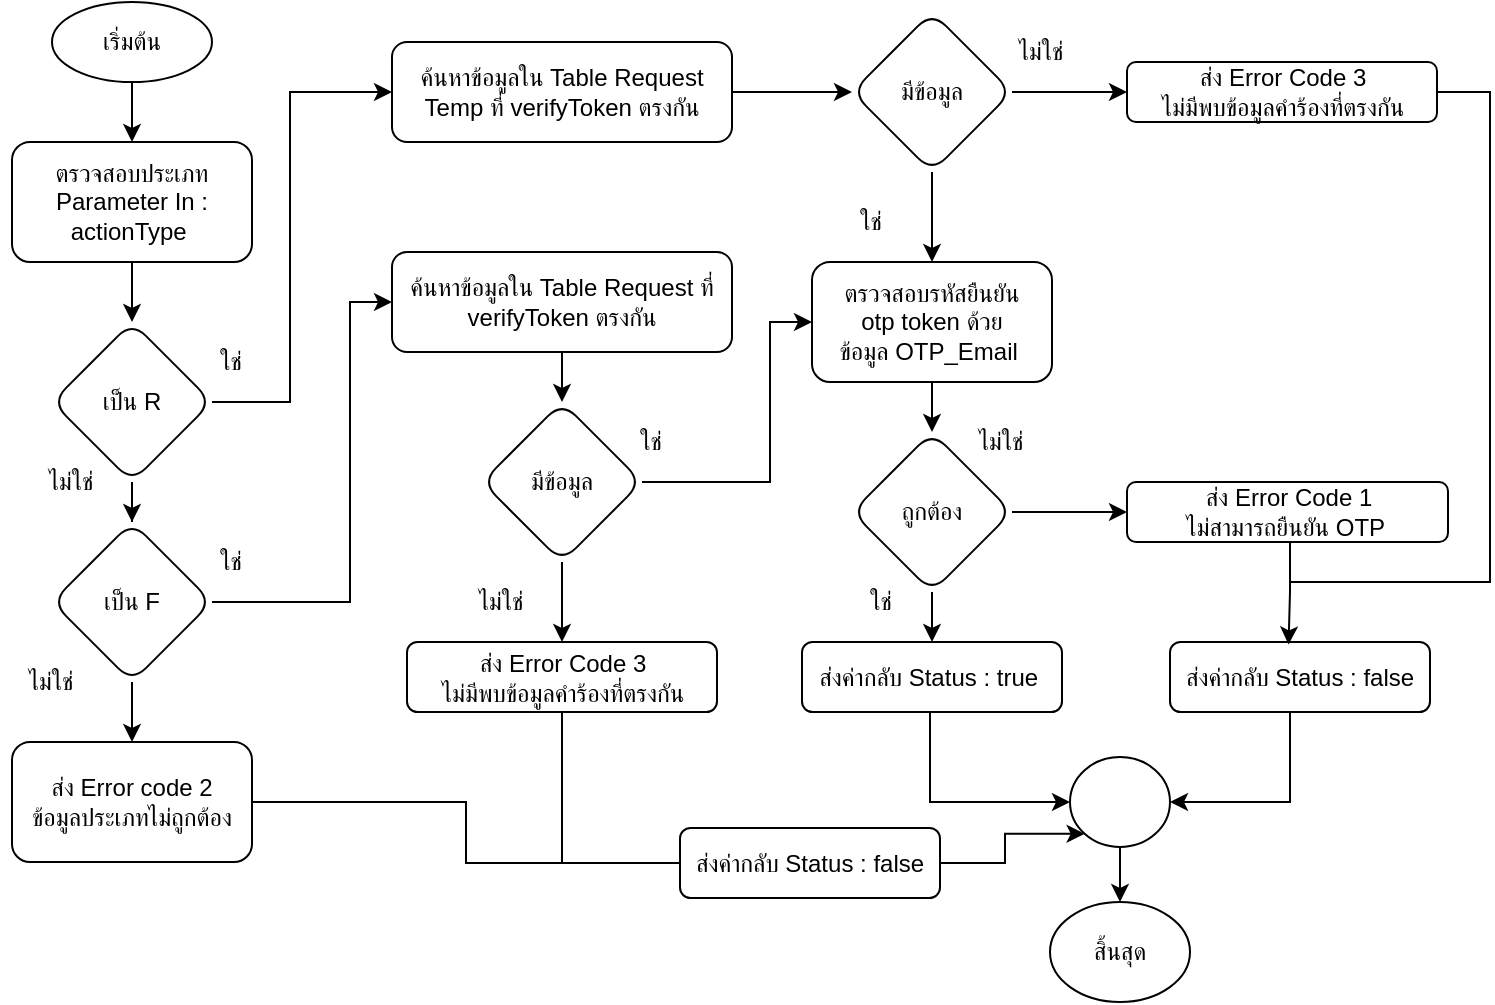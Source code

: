 <mxfile version="20.2.8" type="github">
  <diagram id="7Yb7BEJE34QK27D92SjT" name="หน้า-1">
    <mxGraphModel dx="-148" dy="306" grid="1" gridSize="10" guides="1" tooltips="1" connect="1" arrows="1" fold="1" page="1" pageScale="1" pageWidth="827" pageHeight="1169" math="0" shadow="0">
      <root>
        <mxCell id="0" />
        <mxCell id="1" parent="0" />
        <mxCell id="zOBdATDFOsvsBoYjKRxl-49" value="" style="group" parent="1" vertex="1" connectable="0">
          <mxGeometry x="850" y="30" width="745" height="500" as="geometry" />
        </mxCell>
        <mxCell id="zOBdATDFOsvsBoYjKRxl-2" value="เริ่มต้น" style="ellipse;whiteSpace=wrap;html=1;" parent="zOBdATDFOsvsBoYjKRxl-49" vertex="1">
          <mxGeometry x="26" width="80" height="40" as="geometry" />
        </mxCell>
        <mxCell id="zOBdATDFOsvsBoYjKRxl-3" value="ตรวจสอบประเภท&lt;br&gt;Parameter In : actionType&amp;nbsp;" style="rounded=1;whiteSpace=wrap;html=1;" parent="zOBdATDFOsvsBoYjKRxl-49" vertex="1">
          <mxGeometry x="6" y="70" width="120" height="60" as="geometry" />
        </mxCell>
        <mxCell id="zOBdATDFOsvsBoYjKRxl-1" value="" style="edgeStyle=orthogonalEdgeStyle;rounded=0;orthogonalLoop=1;jettySize=auto;html=1;" parent="zOBdATDFOsvsBoYjKRxl-49" source="zOBdATDFOsvsBoYjKRxl-2" target="zOBdATDFOsvsBoYjKRxl-3" edge="1">
          <mxGeometry relative="1" as="geometry" />
        </mxCell>
        <mxCell id="zOBdATDFOsvsBoYjKRxl-5" value="เป็น R" style="rhombus;whiteSpace=wrap;html=1;rounded=1;" parent="zOBdATDFOsvsBoYjKRxl-49" vertex="1">
          <mxGeometry x="26" y="160" width="80" height="80" as="geometry" />
        </mxCell>
        <mxCell id="zOBdATDFOsvsBoYjKRxl-6" value="" style="edgeStyle=orthogonalEdgeStyle;rounded=0;orthogonalLoop=1;jettySize=auto;html=1;exitX=0.5;exitY=1;exitDx=0;exitDy=0;" parent="zOBdATDFOsvsBoYjKRxl-49" source="zOBdATDFOsvsBoYjKRxl-3" target="zOBdATDFOsvsBoYjKRxl-5" edge="1">
          <mxGeometry relative="1" as="geometry" />
        </mxCell>
        <mxCell id="zOBdATDFOsvsBoYjKRxl-8" value="" style="ellipse;whiteSpace=wrap;html=1;" parent="zOBdATDFOsvsBoYjKRxl-49" vertex="1">
          <mxGeometry x="535" y="377.5" width="50" height="45" as="geometry" />
        </mxCell>
        <mxCell id="zOBdATDFOsvsBoYjKRxl-9" value="สิ้นสุด" style="ellipse;whiteSpace=wrap;html=1;" parent="zOBdATDFOsvsBoYjKRxl-49" vertex="1">
          <mxGeometry x="525" y="450" width="70" height="50" as="geometry" />
        </mxCell>
        <mxCell id="zOBdATDFOsvsBoYjKRxl-7" value="" style="edgeStyle=orthogonalEdgeStyle;rounded=0;orthogonalLoop=1;jettySize=auto;html=1;endArrow=classic;endFill=1;" parent="zOBdATDFOsvsBoYjKRxl-49" source="zOBdATDFOsvsBoYjKRxl-8" target="zOBdATDFOsvsBoYjKRxl-9" edge="1">
          <mxGeometry relative="1" as="geometry" />
        </mxCell>
        <mxCell id="zOBdATDFOsvsBoYjKRxl-10" style="edgeStyle=orthogonalEdgeStyle;rounded=0;orthogonalLoop=1;jettySize=auto;html=1;entryX=0;entryY=0.5;entryDx=0;entryDy=0;endArrow=classic;endFill=1;" parent="zOBdATDFOsvsBoYjKRxl-49" source="zOBdATDFOsvsBoYjKRxl-11" target="zOBdATDFOsvsBoYjKRxl-8" edge="1">
          <mxGeometry relative="1" as="geometry">
            <Array as="points">
              <mxPoint x="465" y="400" />
            </Array>
          </mxGeometry>
        </mxCell>
        <mxCell id="zOBdATDFOsvsBoYjKRxl-11" value="ส่งค่ากลับ Status : true&amp;nbsp;" style="rounded=1;whiteSpace=wrap;html=1;" parent="zOBdATDFOsvsBoYjKRxl-49" vertex="1">
          <mxGeometry x="401" y="320" width="130" height="35" as="geometry" />
        </mxCell>
        <mxCell id="zOBdATDFOsvsBoYjKRxl-12" style="edgeStyle=orthogonalEdgeStyle;rounded=0;orthogonalLoop=1;jettySize=auto;html=1;entryX=0;entryY=0.5;entryDx=0;entryDy=0;" parent="zOBdATDFOsvsBoYjKRxl-49" source="zOBdATDFOsvsBoYjKRxl-5" target="zOBdATDFOsvsBoYjKRxl-22" edge="1">
          <mxGeometry relative="1" as="geometry">
            <Array as="points">
              <mxPoint x="145" y="200" />
              <mxPoint x="145" y="45" />
            </Array>
          </mxGeometry>
        </mxCell>
        <mxCell id="zOBdATDFOsvsBoYjKRxl-15" value="เป็น F" style="rhombus;whiteSpace=wrap;html=1;rounded=1;" parent="zOBdATDFOsvsBoYjKRxl-49" vertex="1">
          <mxGeometry x="26" y="260" width="80" height="80" as="geometry" />
        </mxCell>
        <mxCell id="zOBdATDFOsvsBoYjKRxl-4" value="" style="edgeStyle=orthogonalEdgeStyle;rounded=0;orthogonalLoop=1;jettySize=auto;html=1;" parent="zOBdATDFOsvsBoYjKRxl-49" source="zOBdATDFOsvsBoYjKRxl-5" target="zOBdATDFOsvsBoYjKRxl-15" edge="1">
          <mxGeometry relative="1" as="geometry" />
        </mxCell>
        <mxCell id="zOBdATDFOsvsBoYjKRxl-16" value="ใช่" style="text;html=1;align=center;verticalAlign=middle;resizable=0;points=[];autosize=1;strokeColor=none;fillColor=none;" parent="zOBdATDFOsvsBoYjKRxl-49" vertex="1">
          <mxGeometry x="95" y="165" width="40" height="30" as="geometry" />
        </mxCell>
        <mxCell id="zOBdATDFOsvsBoYjKRxl-17" value="ไม่ใช่" style="text;html=1;align=center;verticalAlign=middle;resizable=0;points=[];autosize=1;strokeColor=none;fillColor=none;" parent="zOBdATDFOsvsBoYjKRxl-49" vertex="1">
          <mxGeometry x="10" y="225" width="50" height="30" as="geometry" />
        </mxCell>
        <mxCell id="zOBdATDFOsvsBoYjKRxl-18" style="edgeStyle=orthogonalEdgeStyle;rounded=0;orthogonalLoop=1;jettySize=auto;html=1;endArrow=none;endFill=0;entryX=0;entryY=0.5;entryDx=0;entryDy=0;" parent="zOBdATDFOsvsBoYjKRxl-49" source="zOBdATDFOsvsBoYjKRxl-19" edge="1" target="-GBvPAZJJ-W9xoBWiDvL-1">
          <mxGeometry relative="1" as="geometry">
            <mxPoint x="465.0" y="400" as="targetPoint" />
          </mxGeometry>
        </mxCell>
        <mxCell id="zOBdATDFOsvsBoYjKRxl-19" value="ส่ง Error code 2&lt;br&gt;ข้อมูลประเภทไม่ถูกต้อง" style="whiteSpace=wrap;html=1;rounded=1;" parent="zOBdATDFOsvsBoYjKRxl-49" vertex="1">
          <mxGeometry x="6" y="370" width="120" height="60" as="geometry" />
        </mxCell>
        <mxCell id="zOBdATDFOsvsBoYjKRxl-14" value="" style="edgeStyle=orthogonalEdgeStyle;rounded=0;orthogonalLoop=1;jettySize=auto;html=1;" parent="zOBdATDFOsvsBoYjKRxl-49" source="zOBdATDFOsvsBoYjKRxl-15" target="zOBdATDFOsvsBoYjKRxl-19" edge="1">
          <mxGeometry relative="1" as="geometry" />
        </mxCell>
        <mxCell id="zOBdATDFOsvsBoYjKRxl-20" value="ใช่" style="text;html=1;align=center;verticalAlign=middle;resizable=0;points=[];autosize=1;strokeColor=none;fillColor=none;" parent="zOBdATDFOsvsBoYjKRxl-49" vertex="1">
          <mxGeometry x="95" y="265" width="40" height="30" as="geometry" />
        </mxCell>
        <mxCell id="zOBdATDFOsvsBoYjKRxl-21" value="ไม่ใช่" style="text;html=1;align=center;verticalAlign=middle;resizable=0;points=[];autosize=1;strokeColor=none;fillColor=none;" parent="zOBdATDFOsvsBoYjKRxl-49" vertex="1">
          <mxGeometry y="325" width="50" height="30" as="geometry" />
        </mxCell>
        <mxCell id="zOBdATDFOsvsBoYjKRxl-22" value="ค้นหาข้อมูลใน Table Request Temp ที่ verifyToken ตรงกัน" style="rounded=1;whiteSpace=wrap;html=1;" parent="zOBdATDFOsvsBoYjKRxl-49" vertex="1">
          <mxGeometry x="196" y="20" width="170" height="50" as="geometry" />
        </mxCell>
        <mxCell id="zOBdATDFOsvsBoYjKRxl-23" value="มีข้อมูล" style="rhombus;whiteSpace=wrap;html=1;rounded=1;" parent="zOBdATDFOsvsBoYjKRxl-49" vertex="1">
          <mxGeometry x="426" y="5" width="80" height="80" as="geometry" />
        </mxCell>
        <mxCell id="zOBdATDFOsvsBoYjKRxl-24" value="" style="edgeStyle=orthogonalEdgeStyle;rounded=0;orthogonalLoop=1;jettySize=auto;html=1;" parent="zOBdATDFOsvsBoYjKRxl-49" source="zOBdATDFOsvsBoYjKRxl-22" target="zOBdATDFOsvsBoYjKRxl-23" edge="1">
          <mxGeometry relative="1" as="geometry" />
        </mxCell>
        <mxCell id="zOBdATDFOsvsBoYjKRxl-25" value="ตรวจสอบรหัสยืนยัน &lt;br&gt;otp token ด้วยข้อมูล&amp;nbsp;OTP_Email&amp;nbsp;" style="whiteSpace=wrap;html=1;rounded=1;" parent="zOBdATDFOsvsBoYjKRxl-49" vertex="1">
          <mxGeometry x="406" y="130" width="120" height="60" as="geometry" />
        </mxCell>
        <mxCell id="zOBdATDFOsvsBoYjKRxl-26" value="" style="edgeStyle=orthogonalEdgeStyle;rounded=0;orthogonalLoop=1;jettySize=auto;html=1;" parent="zOBdATDFOsvsBoYjKRxl-49" source="zOBdATDFOsvsBoYjKRxl-23" target="zOBdATDFOsvsBoYjKRxl-25" edge="1">
          <mxGeometry relative="1" as="geometry">
            <Array as="points">
              <mxPoint x="466" y="100" />
              <mxPoint x="466" y="100" />
            </Array>
          </mxGeometry>
        </mxCell>
        <mxCell id="zOBdATDFOsvsBoYjKRxl-27" value="" style="edgeStyle=orthogonalEdgeStyle;rounded=0;orthogonalLoop=1;jettySize=auto;html=1;endArrow=classic;endFill=1;" parent="zOBdATDFOsvsBoYjKRxl-49" source="zOBdATDFOsvsBoYjKRxl-28" target="zOBdATDFOsvsBoYjKRxl-11" edge="1">
          <mxGeometry relative="1" as="geometry" />
        </mxCell>
        <mxCell id="zOBdATDFOsvsBoYjKRxl-28" value="ถูกต้อง" style="rhombus;whiteSpace=wrap;html=1;rounded=1;" parent="zOBdATDFOsvsBoYjKRxl-49" vertex="1">
          <mxGeometry x="426" y="215" width="80" height="80" as="geometry" />
        </mxCell>
        <mxCell id="zOBdATDFOsvsBoYjKRxl-29" value="" style="edgeStyle=orthogonalEdgeStyle;rounded=0;orthogonalLoop=1;jettySize=auto;html=1;entryX=0.5;entryY=0;entryDx=0;entryDy=0;" parent="zOBdATDFOsvsBoYjKRxl-49" source="zOBdATDFOsvsBoYjKRxl-25" target="zOBdATDFOsvsBoYjKRxl-28" edge="1">
          <mxGeometry relative="1" as="geometry">
            <Array as="points">
              <mxPoint x="516" y="170" />
              <mxPoint x="516" y="170" />
            </Array>
          </mxGeometry>
        </mxCell>
        <mxCell id="zOBdATDFOsvsBoYjKRxl-31" value="ส่ง Error Code 1&lt;br&gt;ไม่สามารถยืนยัน OTP&amp;nbsp;" style="whiteSpace=wrap;html=1;rounded=1;" parent="zOBdATDFOsvsBoYjKRxl-49" vertex="1">
          <mxGeometry x="563.5" y="240" width="160.5" height="30" as="geometry" />
        </mxCell>
        <mxCell id="zOBdATDFOsvsBoYjKRxl-32" value="" style="edgeStyle=orthogonalEdgeStyle;rounded=0;orthogonalLoop=1;jettySize=auto;html=1;" parent="zOBdATDFOsvsBoYjKRxl-49" source="zOBdATDFOsvsBoYjKRxl-28" target="zOBdATDFOsvsBoYjKRxl-31" edge="1">
          <mxGeometry relative="1" as="geometry" />
        </mxCell>
        <mxCell id="zOBdATDFOsvsBoYjKRxl-33" value="ไม่ใช่" style="text;html=1;align=center;verticalAlign=middle;resizable=0;points=[];autosize=1;strokeColor=none;fillColor=none;" parent="zOBdATDFOsvsBoYjKRxl-49" vertex="1">
          <mxGeometry x="495" y="10" width="50" height="30" as="geometry" />
        </mxCell>
        <mxCell id="zOBdATDFOsvsBoYjKRxl-34" style="edgeStyle=orthogonalEdgeStyle;rounded=0;orthogonalLoop=1;jettySize=auto;html=1;endArrow=none;endFill=0;" parent="zOBdATDFOsvsBoYjKRxl-49" source="zOBdATDFOsvsBoYjKRxl-35" edge="1">
          <mxGeometry relative="1" as="geometry">
            <mxPoint x="645" y="290" as="targetPoint" />
            <Array as="points">
              <mxPoint x="745" y="45" />
              <mxPoint x="745" y="290" />
              <mxPoint x="645" y="290" />
            </Array>
          </mxGeometry>
        </mxCell>
        <mxCell id="zOBdATDFOsvsBoYjKRxl-35" value="ส่ง Error Code 3&lt;br&gt;ไม่มีพบข้อมูลคำร้องที่ตรงกัน" style="rounded=1;whiteSpace=wrap;html=1;" parent="zOBdATDFOsvsBoYjKRxl-49" vertex="1">
          <mxGeometry x="563.5" y="30" width="155" height="30" as="geometry" />
        </mxCell>
        <mxCell id="zOBdATDFOsvsBoYjKRxl-36" value="" style="edgeStyle=orthogonalEdgeStyle;rounded=0;orthogonalLoop=1;jettySize=auto;html=1;" parent="zOBdATDFOsvsBoYjKRxl-49" source="zOBdATDFOsvsBoYjKRxl-23" target="zOBdATDFOsvsBoYjKRxl-35" edge="1">
          <mxGeometry relative="1" as="geometry" />
        </mxCell>
        <mxCell id="zOBdATDFOsvsBoYjKRxl-38" value="ค้นหาข้อมูลใน Table Request ที่ verifyToken ตรงกัน" style="rounded=1;whiteSpace=wrap;html=1;" parent="zOBdATDFOsvsBoYjKRxl-49" vertex="1">
          <mxGeometry x="196" y="125" width="170" height="50" as="geometry" />
        </mxCell>
        <mxCell id="zOBdATDFOsvsBoYjKRxl-13" value="" style="edgeStyle=orthogonalEdgeStyle;rounded=0;orthogonalLoop=1;jettySize=auto;html=1;entryX=0;entryY=0.5;entryDx=0;entryDy=0;" parent="zOBdATDFOsvsBoYjKRxl-49" source="zOBdATDFOsvsBoYjKRxl-15" target="zOBdATDFOsvsBoYjKRxl-38" edge="1">
          <mxGeometry relative="1" as="geometry">
            <mxPoint x="135" y="300.059" as="targetPoint" />
            <Array as="points">
              <mxPoint x="175" y="300" />
              <mxPoint x="175" y="150" />
            </Array>
          </mxGeometry>
        </mxCell>
        <mxCell id="zOBdATDFOsvsBoYjKRxl-39" style="edgeStyle=orthogonalEdgeStyle;rounded=0;orthogonalLoop=1;jettySize=auto;html=1;entryX=0;entryY=0.5;entryDx=0;entryDy=0;" parent="zOBdATDFOsvsBoYjKRxl-49" source="zOBdATDFOsvsBoYjKRxl-41" target="zOBdATDFOsvsBoYjKRxl-25" edge="1">
          <mxGeometry relative="1" as="geometry">
            <Array as="points">
              <mxPoint x="385" y="240" />
              <mxPoint x="385" y="160" />
            </Array>
          </mxGeometry>
        </mxCell>
        <mxCell id="zOBdATDFOsvsBoYjKRxl-41" value="มีข้อมูล" style="rhombus;whiteSpace=wrap;html=1;rounded=1;" parent="zOBdATDFOsvsBoYjKRxl-49" vertex="1">
          <mxGeometry x="241" y="200" width="80" height="80" as="geometry" />
        </mxCell>
        <mxCell id="zOBdATDFOsvsBoYjKRxl-37" value="" style="edgeStyle=orthogonalEdgeStyle;rounded=0;orthogonalLoop=1;jettySize=auto;html=1;" parent="zOBdATDFOsvsBoYjKRxl-49" source="zOBdATDFOsvsBoYjKRxl-38" target="zOBdATDFOsvsBoYjKRxl-41" edge="1">
          <mxGeometry relative="1" as="geometry" />
        </mxCell>
        <mxCell id="zOBdATDFOsvsBoYjKRxl-43" value="ส่ง Error Code 3&lt;br&gt;ไม่มีพบข้อมูลคำร้องที่ตรงกัน" style="rounded=1;whiteSpace=wrap;html=1;" parent="zOBdATDFOsvsBoYjKRxl-49" vertex="1">
          <mxGeometry x="203.5" y="320" width="155" height="35" as="geometry" />
        </mxCell>
        <mxCell id="zOBdATDFOsvsBoYjKRxl-40" value="" style="edgeStyle=orthogonalEdgeStyle;rounded=0;orthogonalLoop=1;jettySize=auto;html=1;" parent="zOBdATDFOsvsBoYjKRxl-49" source="zOBdATDFOsvsBoYjKRxl-41" target="zOBdATDFOsvsBoYjKRxl-43" edge="1">
          <mxGeometry relative="1" as="geometry" />
        </mxCell>
        <mxCell id="zOBdATDFOsvsBoYjKRxl-44" style="edgeStyle=orthogonalEdgeStyle;rounded=0;orthogonalLoop=1;jettySize=auto;html=1;entryX=1;entryY=0.5;entryDx=0;entryDy=0;endArrow=classic;endFill=1;" parent="zOBdATDFOsvsBoYjKRxl-49" source="zOBdATDFOsvsBoYjKRxl-45" target="zOBdATDFOsvsBoYjKRxl-8" edge="1">
          <mxGeometry relative="1" as="geometry">
            <Array as="points">
              <mxPoint x="645" y="400" />
            </Array>
          </mxGeometry>
        </mxCell>
        <mxCell id="zOBdATDFOsvsBoYjKRxl-45" value="ส่งค่ากลับ Status : false" style="rounded=1;whiteSpace=wrap;html=1;" parent="zOBdATDFOsvsBoYjKRxl-49" vertex="1">
          <mxGeometry x="585" y="320" width="130" height="35" as="geometry" />
        </mxCell>
        <mxCell id="zOBdATDFOsvsBoYjKRxl-46" value="ใช่" style="text;html=1;align=center;verticalAlign=middle;resizable=0;points=[];autosize=1;strokeColor=none;fillColor=none;" parent="zOBdATDFOsvsBoYjKRxl-49" vertex="1">
          <mxGeometry x="305" y="205" width="40" height="30" as="geometry" />
        </mxCell>
        <mxCell id="zOBdATDFOsvsBoYjKRxl-47" value="ไม่ใช่" style="text;html=1;align=center;verticalAlign=middle;resizable=0;points=[];autosize=1;strokeColor=none;fillColor=none;" parent="zOBdATDFOsvsBoYjKRxl-49" vertex="1">
          <mxGeometry x="225" y="285" width="50" height="30" as="geometry" />
        </mxCell>
        <mxCell id="zOBdATDFOsvsBoYjKRxl-48" value="ใช่" style="text;html=1;align=center;verticalAlign=middle;resizable=0;points=[];autosize=1;strokeColor=none;fillColor=none;" parent="zOBdATDFOsvsBoYjKRxl-49" vertex="1">
          <mxGeometry x="415" y="95" width="40" height="30" as="geometry" />
        </mxCell>
        <mxCell id="zOBdATDFOsvsBoYjKRxl-30" style="edgeStyle=orthogonalEdgeStyle;rounded=0;orthogonalLoop=1;jettySize=auto;html=1;entryX=0.456;entryY=0.035;entryDx=0;entryDy=0;entryPerimeter=0;endArrow=classic;endFill=1;" parent="zOBdATDFOsvsBoYjKRxl-49" source="zOBdATDFOsvsBoYjKRxl-31" target="zOBdATDFOsvsBoYjKRxl-45" edge="1">
          <mxGeometry relative="1" as="geometry">
            <Array as="points">
              <mxPoint x="645" y="295" />
              <mxPoint x="644" y="295" />
            </Array>
          </mxGeometry>
        </mxCell>
        <mxCell id="-GBvPAZJJ-W9xoBWiDvL-3" style="edgeStyle=orthogonalEdgeStyle;rounded=0;orthogonalLoop=1;jettySize=auto;html=1;entryX=0;entryY=1;entryDx=0;entryDy=0;endArrow=classic;endFill=1;" edge="1" parent="zOBdATDFOsvsBoYjKRxl-49" source="-GBvPAZJJ-W9xoBWiDvL-1" target="zOBdATDFOsvsBoYjKRxl-8">
          <mxGeometry relative="1" as="geometry" />
        </mxCell>
        <mxCell id="-GBvPAZJJ-W9xoBWiDvL-1" value="ส่งค่ากลับ Status : false" style="rounded=1;whiteSpace=wrap;html=1;" vertex="1" parent="zOBdATDFOsvsBoYjKRxl-49">
          <mxGeometry x="340" y="413" width="130" height="35" as="geometry" />
        </mxCell>
        <mxCell id="zOBdATDFOsvsBoYjKRxl-50" value="ไม่ใช่" style="text;html=1;align=center;verticalAlign=middle;resizable=0;points=[];autosize=1;strokeColor=none;fillColor=none;" parent="1" vertex="1">
          <mxGeometry x="1325" y="235" width="50" height="30" as="geometry" />
        </mxCell>
        <mxCell id="zOBdATDFOsvsBoYjKRxl-51" value="ใช่" style="text;html=1;align=center;verticalAlign=middle;resizable=0;points=[];autosize=1;strokeColor=none;fillColor=none;" parent="1" vertex="1">
          <mxGeometry x="1270" y="315" width="40" height="30" as="geometry" />
        </mxCell>
        <mxCell id="-GBvPAZJJ-W9xoBWiDvL-2" style="edgeStyle=orthogonalEdgeStyle;rounded=0;orthogonalLoop=1;jettySize=auto;html=1;endArrow=none;endFill=0;" edge="1" parent="1" source="zOBdATDFOsvsBoYjKRxl-43">
          <mxGeometry relative="1" as="geometry">
            <mxPoint x="1131" y="460" as="targetPoint" />
          </mxGeometry>
        </mxCell>
      </root>
    </mxGraphModel>
  </diagram>
</mxfile>

